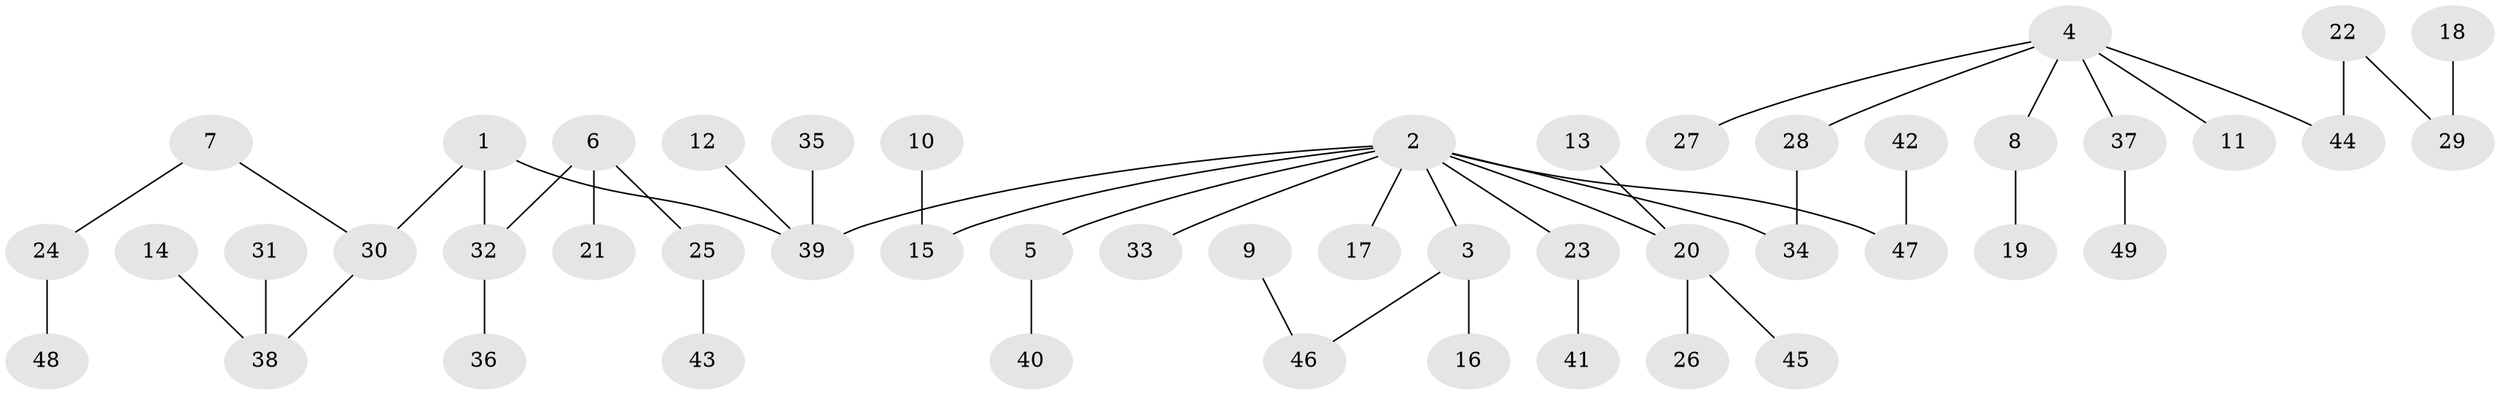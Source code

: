 // original degree distribution, {3: 0.1958762886597938, 9: 0.010309278350515464, 2: 0.27835051546391754, 4: 0.041237113402061855, 5: 0.010309278350515464, 7: 0.010309278350515464, 1: 0.4536082474226804}
// Generated by graph-tools (version 1.1) at 2025/26/03/09/25 03:26:23]
// undirected, 49 vertices, 48 edges
graph export_dot {
graph [start="1"]
  node [color=gray90,style=filled];
  1;
  2;
  3;
  4;
  5;
  6;
  7;
  8;
  9;
  10;
  11;
  12;
  13;
  14;
  15;
  16;
  17;
  18;
  19;
  20;
  21;
  22;
  23;
  24;
  25;
  26;
  27;
  28;
  29;
  30;
  31;
  32;
  33;
  34;
  35;
  36;
  37;
  38;
  39;
  40;
  41;
  42;
  43;
  44;
  45;
  46;
  47;
  48;
  49;
  1 -- 30 [weight=1.0];
  1 -- 32 [weight=1.0];
  1 -- 39 [weight=1.0];
  2 -- 3 [weight=1.0];
  2 -- 5 [weight=1.0];
  2 -- 15 [weight=1.0];
  2 -- 17 [weight=1.0];
  2 -- 20 [weight=1.0];
  2 -- 23 [weight=1.0];
  2 -- 33 [weight=1.0];
  2 -- 34 [weight=1.0];
  2 -- 39 [weight=1.0];
  2 -- 47 [weight=1.0];
  3 -- 16 [weight=1.0];
  3 -- 46 [weight=1.0];
  4 -- 8 [weight=1.0];
  4 -- 11 [weight=1.0];
  4 -- 27 [weight=1.0];
  4 -- 28 [weight=1.0];
  4 -- 37 [weight=1.0];
  4 -- 44 [weight=1.0];
  5 -- 40 [weight=1.0];
  6 -- 21 [weight=1.0];
  6 -- 25 [weight=1.0];
  6 -- 32 [weight=1.0];
  7 -- 24 [weight=1.0];
  7 -- 30 [weight=1.0];
  8 -- 19 [weight=1.0];
  9 -- 46 [weight=1.0];
  10 -- 15 [weight=1.0];
  12 -- 39 [weight=1.0];
  13 -- 20 [weight=1.0];
  14 -- 38 [weight=1.0];
  18 -- 29 [weight=1.0];
  20 -- 26 [weight=1.0];
  20 -- 45 [weight=1.0];
  22 -- 29 [weight=1.0];
  22 -- 44 [weight=1.0];
  23 -- 41 [weight=1.0];
  24 -- 48 [weight=1.0];
  25 -- 43 [weight=1.0];
  28 -- 34 [weight=1.0];
  30 -- 38 [weight=1.0];
  31 -- 38 [weight=1.0];
  32 -- 36 [weight=1.0];
  35 -- 39 [weight=1.0];
  37 -- 49 [weight=1.0];
  42 -- 47 [weight=1.0];
}
